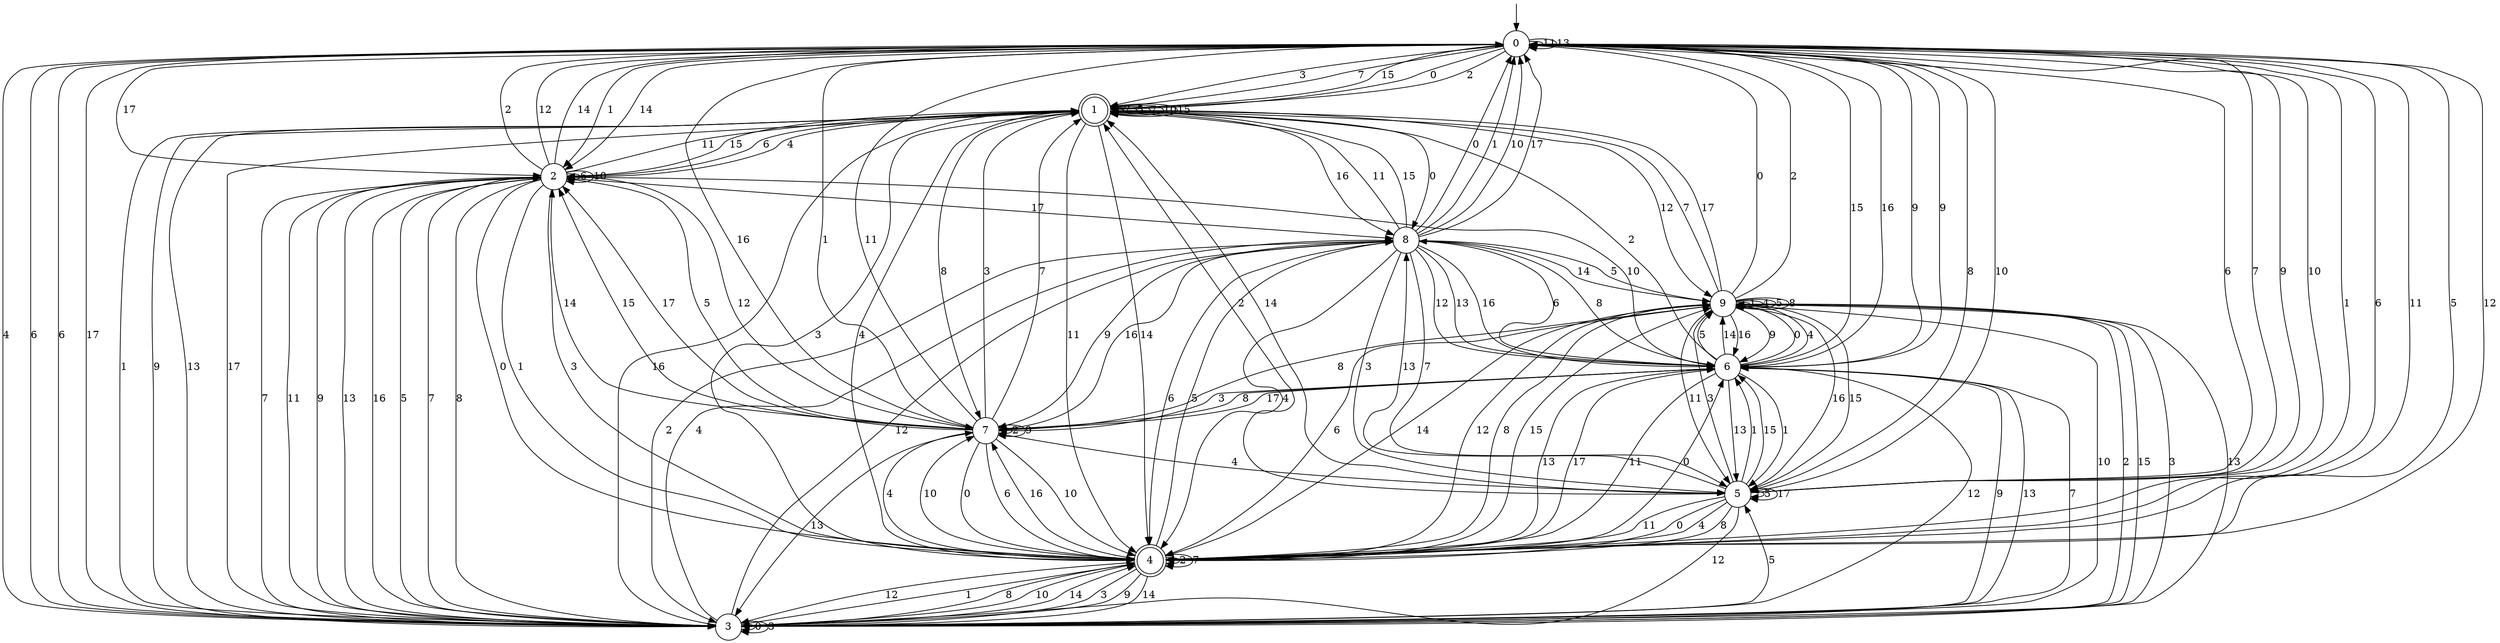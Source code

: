 digraph g {

	s0 [shape="circle" label="0"];
	s1 [shape="doublecircle" label="1"];
	s2 [shape="circle" label="2"];
	s3 [shape="circle" label="3"];
	s4 [shape="doublecircle" label="4"];
	s5 [shape="circle" label="5"];
	s6 [shape="circle" label="6"];
	s7 [shape="circle" label="7"];
	s8 [shape="circle" label="8"];
	s9 [shape="circle" label="9"];
	s0 -> s1 [label="0"];
	s0 -> s2 [label="1"];
	s0 -> s1 [label="2"];
	s0 -> s1 [label="3"];
	s0 -> s3 [label="4"];
	s0 -> s4 [label="5"];
	s0 -> s3 [label="6"];
	s0 -> s1 [label="7"];
	s0 -> s5 [label="8"];
	s0 -> s6 [label="9"];
	s0 -> s5 [label="10"];
	s0 -> s0 [label="11"];
	s0 -> s4 [label="12"];
	s0 -> s0 [label="13"];
	s0 -> s2 [label="14"];
	s0 -> s1 [label="15"];
	s0 -> s7 [label="16"];
	s0 -> s2 [label="17"];
	s1 -> s8 [label="0"];
	s1 -> s3 [label="1"];
	s1 -> s1 [label="2"];
	s1 -> s4 [label="3"];
	s1 -> s4 [label="4"];
	s1 -> s1 [label="5"];
	s1 -> s2 [label="6"];
	s1 -> s1 [label="7"];
	s1 -> s7 [label="8"];
	s1 -> s3 [label="9"];
	s1 -> s1 [label="10"];
	s1 -> s4 [label="11"];
	s1 -> s9 [label="12"];
	s1 -> s3 [label="13"];
	s1 -> s4 [label="14"];
	s1 -> s1 [label="15"];
	s1 -> s8 [label="16"];
	s1 -> s3 [label="17"];
	s2 -> s4 [label="0"];
	s2 -> s4 [label="1"];
	s2 -> s0 [label="2"];
	s2 -> s4 [label="3"];
	s2 -> s1 [label="4"];
	s2 -> s3 [label="5"];
	s2 -> s2 [label="6"];
	s2 -> s3 [label="7"];
	s2 -> s3 [label="8"];
	s2 -> s3 [label="9"];
	s2 -> s2 [label="10"];
	s2 -> s1 [label="11"];
	s2 -> s0 [label="12"];
	s2 -> s3 [label="13"];
	s2 -> s0 [label="14"];
	s2 -> s1 [label="15"];
	s2 -> s3 [label="16"];
	s2 -> s8 [label="17"];
	s3 -> s3 [label="0"];
	s3 -> s4 [label="1"];
	s3 -> s9 [label="2"];
	s3 -> s3 [label="3"];
	s3 -> s8 [label="4"];
	s3 -> s5 [label="5"];
	s3 -> s0 [label="6"];
	s3 -> s2 [label="7"];
	s3 -> s4 [label="8"];
	s3 -> s6 [label="9"];
	s3 -> s4 [label="10"];
	s3 -> s2 [label="11"];
	s3 -> s8 [label="12"];
	s3 -> s6 [label="13"];
	s3 -> s4 [label="14"];
	s3 -> s9 [label="15"];
	s3 -> s1 [label="16"];
	s3 -> s0 [label="17"];
	s4 -> s6 [label="0"];
	s4 -> s0 [label="1"];
	s4 -> s4 [label="2"];
	s4 -> s3 [label="3"];
	s4 -> s7 [label="4"];
	s4 -> s8 [label="5"];
	s4 -> s0 [label="6"];
	s4 -> s4 [label="7"];
	s4 -> s9 [label="8"];
	s4 -> s3 [label="9"];
	s4 -> s7 [label="10"];
	s4 -> s0 [label="11"];
	s4 -> s3 [label="12"];
	s4 -> s6 [label="13"];
	s4 -> s3 [label="14"];
	s4 -> s9 [label="15"];
	s4 -> s7 [label="16"];
	s4 -> s6 [label="17"];
	s5 -> s4 [label="0"];
	s5 -> s6 [label="1"];
	s5 -> s1 [label="2"];
	s5 -> s9 [label="3"];
	s5 -> s4 [label="4"];
	s5 -> s5 [label="5"];
	s5 -> s0 [label="6"];
	s5 -> s0 [label="7"];
	s5 -> s4 [label="8"];
	s5 -> s0 [label="9"];
	s5 -> s0 [label="10"];
	s5 -> s4 [label="11"];
	s5 -> s3 [label="12"];
	s5 -> s8 [label="13"];
	s5 -> s1 [label="14"];
	s5 -> s6 [label="15"];
	s5 -> s9 [label="16"];
	s5 -> s5 [label="17"];
	s6 -> s9 [label="0"];
	s6 -> s5 [label="1"];
	s6 -> s1 [label="2"];
	s6 -> s7 [label="3"];
	s6 -> s9 [label="4"];
	s6 -> s9 [label="5"];
	s6 -> s8 [label="6"];
	s6 -> s3 [label="7"];
	s6 -> s7 [label="8"];
	s6 -> s0 [label="9"];
	s6 -> s2 [label="10"];
	s6 -> s4 [label="11"];
	s6 -> s3 [label="12"];
	s6 -> s5 [label="13"];
	s6 -> s9 [label="14"];
	s6 -> s0 [label="15"];
	s6 -> s0 [label="16"];
	s6 -> s7 [label="17"];
	s7 -> s4 [label="0"];
	s7 -> s0 [label="1"];
	s7 -> s7 [label="2"];
	s7 -> s1 [label="3"];
	s7 -> s5 [label="4"];
	s7 -> s2 [label="5"];
	s7 -> s4 [label="6"];
	s7 -> s1 [label="7"];
	s7 -> s9 [label="8"];
	s7 -> s7 [label="9"];
	s7 -> s4 [label="10"];
	s7 -> s0 [label="11"];
	s7 -> s2 [label="12"];
	s7 -> s3 [label="13"];
	s7 -> s2 [label="14"];
	s7 -> s2 [label="15"];
	s7 -> s8 [label="16"];
	s7 -> s2 [label="17"];
	s8 -> s0 [label="0"];
	s8 -> s0 [label="1"];
	s8 -> s3 [label="2"];
	s8 -> s5 [label="3"];
	s8 -> s4 [label="4"];
	s8 -> s9 [label="5"];
	s8 -> s4 [label="6"];
	s8 -> s5 [label="7"];
	s8 -> s6 [label="8"];
	s8 -> s7 [label="9"];
	s8 -> s0 [label="10"];
	s8 -> s1 [label="11"];
	s8 -> s6 [label="12"];
	s8 -> s6 [label="13"];
	s8 -> s9 [label="14"];
	s8 -> s1 [label="15"];
	s8 -> s6 [label="16"];
	s8 -> s0 [label="17"];
	s9 -> s0 [label="0"];
	s9 -> s9 [label="1"];
	s9 -> s0 [label="2"];
	s9 -> s3 [label="3"];
	s9 -> s9 [label="4"];
	s9 -> s9 [label="5"];
	s9 -> s4 [label="6"];
	s9 -> s1 [label="7"];
	s9 -> s9 [label="8"];
	s9 -> s6 [label="9"];
	s9 -> s3 [label="10"];
	s9 -> s5 [label="11"];
	s9 -> s4 [label="12"];
	s9 -> s3 [label="13"];
	s9 -> s4 [label="14"];
	s9 -> s5 [label="15"];
	s9 -> s6 [label="16"];
	s9 -> s1 [label="17"];

__start0 [label="" shape="none" width="0" height="0"];
__start0 -> s0;

}
